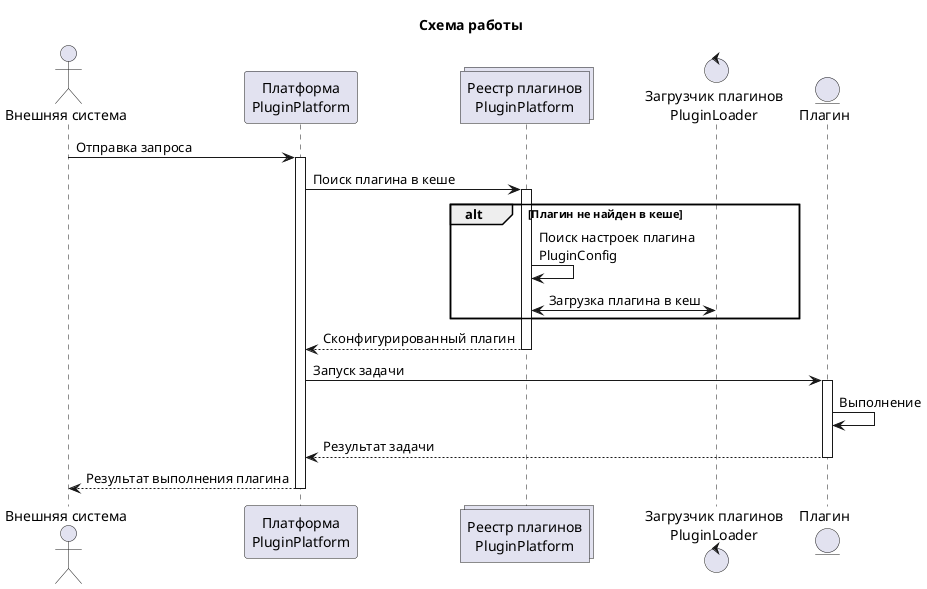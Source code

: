 @startuml

actor "Внешняя система" as client
participant "Платформа\nPluginPlatform" as platform
collections "Реестр плагинов\nPluginPlatform" as registry
control "Загрузчик плагинов\nPluginLoader" as loader
entity "Плагин" as plugin

title Схема работы

client -> platform : Отправка запроса
activate platform

platform -> registry: Поиск плагина в кеше
activate registry
alt Плагин не найден в кеше
    registry -> registry: Поиск настроек плагина\nPluginConfig
    registry <-> loader: Загрузка плагина в кеш
end
return Сконфигурированный плагин

platform -> plugin : Запуск задачи
activate plugin
    plugin -> plugin : Выполнение
return Результат задачи

return Результат выполнения плагина

@enduml
